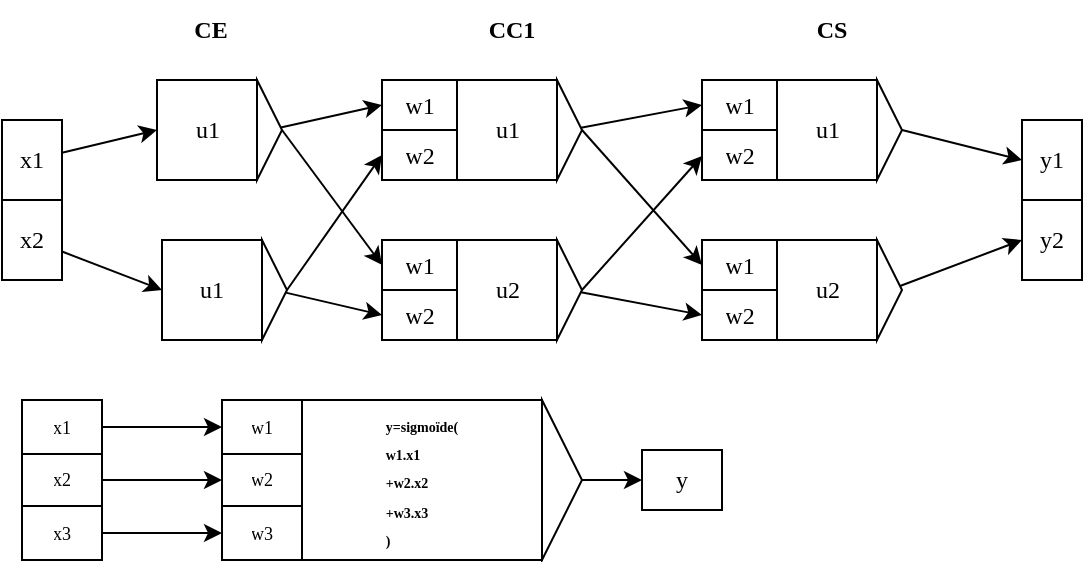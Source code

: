 <mxfile version="24.3.0" type="github">
  <diagram id="C5RBs43oDa-KdzZeNtuy" name="Page-1">
    <mxGraphModel dx="781" dy="423" grid="1" gridSize="10" guides="1" tooltips="1" connect="1" arrows="1" fold="1" page="1" pageScale="1" pageWidth="1169" pageHeight="827" math="0" shadow="0">
      <root>
        <mxCell id="WIyWlLk6GJQsqaUBKTNV-0" />
        <mxCell id="WIyWlLk6GJQsqaUBKTNV-1" parent="WIyWlLk6GJQsqaUBKTNV-0" />
        <mxCell id="LLCsSia3MjpJeiBKYf-Y-119" value="" style="shape=table;startSize=0;container=1;collapsible=0;childLayout=tableLayout;fontFamily=Verdana;fontSize=9;" vertex="1" parent="WIyWlLk6GJQsqaUBKTNV-1">
          <mxGeometry x="40" y="240" width="40" height="80" as="geometry" />
        </mxCell>
        <mxCell id="LLCsSia3MjpJeiBKYf-Y-120" value="" style="shape=tableRow;horizontal=0;startSize=0;swimlaneHead=0;swimlaneBody=0;strokeColor=inherit;top=0;left=0;bottom=0;right=0;collapsible=0;dropTarget=0;fillColor=none;points=[[0,0.5],[1,0.5]];portConstraint=eastwest;fontFamily=Verdana;fontSize=9;" vertex="1" parent="LLCsSia3MjpJeiBKYf-Y-119">
          <mxGeometry width="40" height="27" as="geometry" />
        </mxCell>
        <mxCell id="LLCsSia3MjpJeiBKYf-Y-121" value="x1" style="shape=partialRectangle;html=1;whiteSpace=wrap;connectable=0;strokeColor=inherit;overflow=hidden;fillColor=none;top=0;left=0;bottom=0;right=0;pointerEvents=1;fontFamily=Verdana;fontSize=9;" vertex="1" parent="LLCsSia3MjpJeiBKYf-Y-120">
          <mxGeometry width="40" height="27" as="geometry">
            <mxRectangle width="40" height="27" as="alternateBounds" />
          </mxGeometry>
        </mxCell>
        <mxCell id="LLCsSia3MjpJeiBKYf-Y-122" value="" style="shape=tableRow;horizontal=0;startSize=0;swimlaneHead=0;swimlaneBody=0;strokeColor=inherit;top=0;left=0;bottom=0;right=0;collapsible=0;dropTarget=0;fillColor=none;points=[[0,0.5],[1,0.5]];portConstraint=eastwest;fontFamily=Verdana;fontSize=9;" vertex="1" parent="LLCsSia3MjpJeiBKYf-Y-119">
          <mxGeometry y="27" width="40" height="26" as="geometry" />
        </mxCell>
        <mxCell id="LLCsSia3MjpJeiBKYf-Y-123" value="x2" style="shape=partialRectangle;html=1;whiteSpace=wrap;connectable=0;strokeColor=inherit;overflow=hidden;fillColor=none;top=0;left=0;bottom=0;right=0;pointerEvents=1;fontFamily=Verdana;fontSize=9;" vertex="1" parent="LLCsSia3MjpJeiBKYf-Y-122">
          <mxGeometry width="40" height="26" as="geometry">
            <mxRectangle width="40" height="26" as="alternateBounds" />
          </mxGeometry>
        </mxCell>
        <mxCell id="LLCsSia3MjpJeiBKYf-Y-124" value="" style="shape=tableRow;horizontal=0;startSize=0;swimlaneHead=0;swimlaneBody=0;strokeColor=inherit;top=0;left=0;bottom=0;right=0;collapsible=0;dropTarget=0;fillColor=none;points=[[0,0.5],[1,0.5]];portConstraint=eastwest;fontFamily=Verdana;fontSize=9;" vertex="1" parent="LLCsSia3MjpJeiBKYf-Y-119">
          <mxGeometry y="53" width="40" height="27" as="geometry" />
        </mxCell>
        <mxCell id="LLCsSia3MjpJeiBKYf-Y-125" value="x3" style="shape=partialRectangle;html=1;whiteSpace=wrap;connectable=0;strokeColor=inherit;overflow=hidden;fillColor=none;top=0;left=0;bottom=0;right=0;pointerEvents=1;fontFamily=Verdana;fontSize=9;" vertex="1" parent="LLCsSia3MjpJeiBKYf-Y-124">
          <mxGeometry width="40" height="27" as="geometry">
            <mxRectangle width="40" height="27" as="alternateBounds" />
          </mxGeometry>
        </mxCell>
        <mxCell id="LLCsSia3MjpJeiBKYf-Y-131" value="" style="shape=table;startSize=0;container=1;collapsible=0;childLayout=tableLayout;fontFamily=Verdana;fontSize=9;" vertex="1" parent="WIyWlLk6GJQsqaUBKTNV-1">
          <mxGeometry x="140" y="240" width="40" height="80" as="geometry" />
        </mxCell>
        <mxCell id="LLCsSia3MjpJeiBKYf-Y-132" value="" style="shape=tableRow;horizontal=0;startSize=0;swimlaneHead=0;swimlaneBody=0;strokeColor=inherit;top=0;left=0;bottom=0;right=0;collapsible=0;dropTarget=0;fillColor=none;points=[[0,0.5],[1,0.5]];portConstraint=eastwest;fontFamily=Verdana;fontSize=9;" vertex="1" parent="LLCsSia3MjpJeiBKYf-Y-131">
          <mxGeometry width="40" height="27" as="geometry" />
        </mxCell>
        <mxCell id="LLCsSia3MjpJeiBKYf-Y-133" value="w1" style="shape=partialRectangle;html=1;whiteSpace=wrap;connectable=0;strokeColor=inherit;overflow=hidden;fillColor=none;top=0;left=0;bottom=0;right=0;pointerEvents=1;fontFamily=Verdana;fontSize=9;" vertex="1" parent="LLCsSia3MjpJeiBKYf-Y-132">
          <mxGeometry width="40" height="27" as="geometry">
            <mxRectangle width="40" height="27" as="alternateBounds" />
          </mxGeometry>
        </mxCell>
        <mxCell id="LLCsSia3MjpJeiBKYf-Y-134" value="" style="shape=tableRow;horizontal=0;startSize=0;swimlaneHead=0;swimlaneBody=0;strokeColor=inherit;top=0;left=0;bottom=0;right=0;collapsible=0;dropTarget=0;fillColor=none;points=[[0,0.5],[1,0.5]];portConstraint=eastwest;fontFamily=Verdana;fontSize=9;" vertex="1" parent="LLCsSia3MjpJeiBKYf-Y-131">
          <mxGeometry y="27" width="40" height="26" as="geometry" />
        </mxCell>
        <mxCell id="LLCsSia3MjpJeiBKYf-Y-135" value="w2" style="shape=partialRectangle;html=1;whiteSpace=wrap;connectable=0;strokeColor=inherit;overflow=hidden;fillColor=none;top=0;left=0;bottom=0;right=0;pointerEvents=1;fontFamily=Verdana;fontSize=9;" vertex="1" parent="LLCsSia3MjpJeiBKYf-Y-134">
          <mxGeometry width="40" height="26" as="geometry">
            <mxRectangle width="40" height="26" as="alternateBounds" />
          </mxGeometry>
        </mxCell>
        <mxCell id="LLCsSia3MjpJeiBKYf-Y-136" value="" style="shape=tableRow;horizontal=0;startSize=0;swimlaneHead=0;swimlaneBody=0;strokeColor=inherit;top=0;left=0;bottom=0;right=0;collapsible=0;dropTarget=0;fillColor=none;points=[[0,0.5],[1,0.5]];portConstraint=eastwest;fontFamily=Verdana;fontSize=9;" vertex="1" parent="LLCsSia3MjpJeiBKYf-Y-131">
          <mxGeometry y="53" width="40" height="27" as="geometry" />
        </mxCell>
        <mxCell id="LLCsSia3MjpJeiBKYf-Y-137" value="w3" style="shape=partialRectangle;html=1;whiteSpace=wrap;connectable=0;strokeColor=inherit;overflow=hidden;fillColor=none;top=0;left=0;bottom=0;right=0;pointerEvents=1;fontFamily=Verdana;fontSize=9;" vertex="1" parent="LLCsSia3MjpJeiBKYf-Y-136">
          <mxGeometry width="40" height="27" as="geometry">
            <mxRectangle width="40" height="27" as="alternateBounds" />
          </mxGeometry>
        </mxCell>
        <mxCell id="LLCsSia3MjpJeiBKYf-Y-141" value="&lt;div style=&quot;text-align: left;&quot;&gt;&lt;span style=&quot;background-color: initial; font-size: 7px;&quot;&gt;&lt;b&gt;y=sigmoïde(&lt;/b&gt;&lt;/span&gt;&lt;/div&gt;&lt;div style=&quot;text-align: left;&quot;&gt;&lt;span style=&quot;background-color: initial; font-size: 7px;&quot;&gt;&lt;b&gt;w1.x1&lt;/b&gt;&lt;/span&gt;&lt;/div&gt;&lt;div style=&quot;text-align: left;&quot;&gt;&lt;span style=&quot;background-color: initial; font-size: 7px;&quot;&gt;&lt;b&gt;+w2.x2&lt;/b&gt;&lt;/span&gt;&lt;/div&gt;&lt;div style=&quot;text-align: left;&quot;&gt;&lt;b&gt;&lt;font style=&quot;background-color: initial; font-size: 7px;&quot;&gt;+&lt;/font&gt;&lt;span style=&quot;background-color: initial; font-size: 7px;&quot;&gt;w3.x3&lt;/span&gt;&lt;/b&gt;&lt;/div&gt;&lt;div style=&quot;text-align: left;&quot;&gt;&lt;span style=&quot;background-color: initial; font-size: 7px;&quot;&gt;&lt;b&gt;)&lt;/b&gt;&lt;/span&gt;&lt;/div&gt;" style="rounded=0;whiteSpace=wrap;html=1;fontFamily=Verdana;" vertex="1" parent="WIyWlLk6GJQsqaUBKTNV-1">
          <mxGeometry x="180" y="240" width="120" height="80" as="geometry" />
        </mxCell>
        <mxCell id="LLCsSia3MjpJeiBKYf-Y-157" style="edgeStyle=none;rounded=0;orthogonalLoop=1;jettySize=auto;html=1;entryX=0;entryY=0.5;entryDx=0;entryDy=0;fontFamily=Verdana;" edge="1" parent="WIyWlLk6GJQsqaUBKTNV-1" source="LLCsSia3MjpJeiBKYf-Y-142" target="LLCsSia3MjpJeiBKYf-Y-154">
          <mxGeometry relative="1" as="geometry" />
        </mxCell>
        <mxCell id="LLCsSia3MjpJeiBKYf-Y-142" value="" style="triangle;whiteSpace=wrap;html=1;fontFamily=Verdana;" vertex="1" parent="WIyWlLk6GJQsqaUBKTNV-1">
          <mxGeometry x="300" y="240" width="20" height="80" as="geometry" />
        </mxCell>
        <mxCell id="LLCsSia3MjpJeiBKYf-Y-143" style="edgeStyle=none;rounded=0;orthogonalLoop=1;jettySize=auto;html=1;entryX=0;entryY=0.5;entryDx=0;entryDy=0;fontFamily=Verdana;" edge="1" parent="WIyWlLk6GJQsqaUBKTNV-1" source="LLCsSia3MjpJeiBKYf-Y-120" target="LLCsSia3MjpJeiBKYf-Y-132">
          <mxGeometry relative="1" as="geometry" />
        </mxCell>
        <mxCell id="LLCsSia3MjpJeiBKYf-Y-144" style="edgeStyle=none;rounded=0;orthogonalLoop=1;jettySize=auto;html=1;entryX=0;entryY=0.5;entryDx=0;entryDy=0;fontFamily=Verdana;" edge="1" parent="WIyWlLk6GJQsqaUBKTNV-1" source="LLCsSia3MjpJeiBKYf-Y-122" target="LLCsSia3MjpJeiBKYf-Y-134">
          <mxGeometry relative="1" as="geometry" />
        </mxCell>
        <mxCell id="LLCsSia3MjpJeiBKYf-Y-145" style="edgeStyle=none;rounded=0;orthogonalLoop=1;jettySize=auto;html=1;entryX=0;entryY=0.5;entryDx=0;entryDy=0;fontFamily=Verdana;" edge="1" parent="WIyWlLk6GJQsqaUBKTNV-1" source="LLCsSia3MjpJeiBKYf-Y-124" target="LLCsSia3MjpJeiBKYf-Y-136">
          <mxGeometry relative="1" as="geometry" />
        </mxCell>
        <mxCell id="LLCsSia3MjpJeiBKYf-Y-153" value="" style="shape=table;startSize=0;container=1;collapsible=0;childLayout=tableLayout;fontFamily=Verdana;" vertex="1" parent="WIyWlLk6GJQsqaUBKTNV-1">
          <mxGeometry x="350" y="265" width="40" height="30" as="geometry" />
        </mxCell>
        <mxCell id="LLCsSia3MjpJeiBKYf-Y-154" value="" style="shape=tableRow;horizontal=0;startSize=0;swimlaneHead=0;swimlaneBody=0;strokeColor=inherit;top=0;left=0;bottom=0;right=0;collapsible=0;dropTarget=0;fillColor=none;points=[[0,0.5],[1,0.5]];portConstraint=eastwest;fontFamily=Verdana;" vertex="1" parent="LLCsSia3MjpJeiBKYf-Y-153">
          <mxGeometry width="40" height="30" as="geometry" />
        </mxCell>
        <mxCell id="LLCsSia3MjpJeiBKYf-Y-155" value="y" style="shape=partialRectangle;html=1;whiteSpace=wrap;connectable=0;strokeColor=inherit;overflow=hidden;fillColor=none;top=0;left=0;bottom=0;right=0;pointerEvents=1;fontFamily=Verdana;" vertex="1" parent="LLCsSia3MjpJeiBKYf-Y-154">
          <mxGeometry width="40" height="30" as="geometry">
            <mxRectangle width="40" height="30" as="alternateBounds" />
          </mxGeometry>
        </mxCell>
        <mxCell id="LLCsSia3MjpJeiBKYf-Y-158" value="" style="group;fontFamily=Verdana;" vertex="1" connectable="0" parent="WIyWlLk6GJQsqaUBKTNV-1">
          <mxGeometry x="220" y="80" width="100" height="50" as="geometry" />
        </mxCell>
        <mxCell id="LLCsSia3MjpJeiBKYf-Y-146" value="" style="shape=table;startSize=0;container=1;collapsible=0;childLayout=tableLayout;fontFamily=Verdana;" vertex="1" parent="LLCsSia3MjpJeiBKYf-Y-158">
          <mxGeometry width="37.5" height="50" as="geometry" />
        </mxCell>
        <mxCell id="LLCsSia3MjpJeiBKYf-Y-147" value="" style="shape=tableRow;horizontal=0;startSize=0;swimlaneHead=0;swimlaneBody=0;strokeColor=inherit;top=0;left=0;bottom=0;right=0;collapsible=0;dropTarget=0;fillColor=none;points=[[0,0.5],[1,0.5]];portConstraint=eastwest;fontFamily=Verdana;" vertex="1" parent="LLCsSia3MjpJeiBKYf-Y-146">
          <mxGeometry width="37.5" height="25" as="geometry" />
        </mxCell>
        <mxCell id="LLCsSia3MjpJeiBKYf-Y-148" value="w1" style="shape=partialRectangle;html=1;whiteSpace=wrap;connectable=0;strokeColor=inherit;overflow=hidden;fillColor=none;top=0;left=0;bottom=0;right=0;pointerEvents=1;fontFamily=Verdana;" vertex="1" parent="LLCsSia3MjpJeiBKYf-Y-147">
          <mxGeometry width="38" height="25" as="geometry">
            <mxRectangle width="38" height="25" as="alternateBounds" />
          </mxGeometry>
        </mxCell>
        <mxCell id="LLCsSia3MjpJeiBKYf-Y-149" value="" style="shape=tableRow;horizontal=0;startSize=0;swimlaneHead=0;swimlaneBody=0;strokeColor=inherit;top=0;left=0;bottom=0;right=0;collapsible=0;dropTarget=0;fillColor=none;points=[[0,0.5],[1,0.5]];portConstraint=eastwest;fontFamily=Verdana;" vertex="1" parent="LLCsSia3MjpJeiBKYf-Y-146">
          <mxGeometry y="25" width="37.5" height="25" as="geometry" />
        </mxCell>
        <mxCell id="LLCsSia3MjpJeiBKYf-Y-150" value="w2" style="shape=partialRectangle;html=1;whiteSpace=wrap;connectable=0;strokeColor=inherit;overflow=hidden;fillColor=none;top=0;left=0;bottom=0;right=0;pointerEvents=1;fontFamily=Verdana;" vertex="1" parent="LLCsSia3MjpJeiBKYf-Y-149">
          <mxGeometry width="38" height="25" as="geometry">
            <mxRectangle width="38" height="25" as="alternateBounds" />
          </mxGeometry>
        </mxCell>
        <mxCell id="LLCsSia3MjpJeiBKYf-Y-151" value="u1" style="whiteSpace=wrap;html=1;aspect=fixed;fontFamily=Verdana;" vertex="1" parent="LLCsSia3MjpJeiBKYf-Y-158">
          <mxGeometry x="37.5" width="50" height="50" as="geometry" />
        </mxCell>
        <mxCell id="LLCsSia3MjpJeiBKYf-Y-152" value="" style="triangle;whiteSpace=wrap;html=1;fontFamily=Verdana;" vertex="1" parent="LLCsSia3MjpJeiBKYf-Y-158">
          <mxGeometry x="87.5" width="12.5" height="50" as="geometry" />
        </mxCell>
        <mxCell id="LLCsSia3MjpJeiBKYf-Y-159" value="" style="group;fontFamily=Verdana;" vertex="1" connectable="0" parent="WIyWlLk6GJQsqaUBKTNV-1">
          <mxGeometry x="220" y="160" width="100" height="50" as="geometry" />
        </mxCell>
        <mxCell id="LLCsSia3MjpJeiBKYf-Y-160" value="" style="shape=table;startSize=0;container=1;collapsible=0;childLayout=tableLayout;fontFamily=Verdana;" vertex="1" parent="LLCsSia3MjpJeiBKYf-Y-159">
          <mxGeometry width="37.5" height="50" as="geometry" />
        </mxCell>
        <mxCell id="LLCsSia3MjpJeiBKYf-Y-161" value="" style="shape=tableRow;horizontal=0;startSize=0;swimlaneHead=0;swimlaneBody=0;strokeColor=inherit;top=0;left=0;bottom=0;right=0;collapsible=0;dropTarget=0;fillColor=none;points=[[0,0.5],[1,0.5]];portConstraint=eastwest;fontFamily=Verdana;" vertex="1" parent="LLCsSia3MjpJeiBKYf-Y-160">
          <mxGeometry width="37.5" height="25" as="geometry" />
        </mxCell>
        <mxCell id="LLCsSia3MjpJeiBKYf-Y-162" value="w1" style="shape=partialRectangle;html=1;whiteSpace=wrap;connectable=0;strokeColor=inherit;overflow=hidden;fillColor=none;top=0;left=0;bottom=0;right=0;pointerEvents=1;fontFamily=Verdana;" vertex="1" parent="LLCsSia3MjpJeiBKYf-Y-161">
          <mxGeometry width="38" height="25" as="geometry">
            <mxRectangle width="38" height="25" as="alternateBounds" />
          </mxGeometry>
        </mxCell>
        <mxCell id="LLCsSia3MjpJeiBKYf-Y-163" value="" style="shape=tableRow;horizontal=0;startSize=0;swimlaneHead=0;swimlaneBody=0;strokeColor=inherit;top=0;left=0;bottom=0;right=0;collapsible=0;dropTarget=0;fillColor=none;points=[[0,0.5],[1,0.5]];portConstraint=eastwest;fontFamily=Verdana;" vertex="1" parent="LLCsSia3MjpJeiBKYf-Y-160">
          <mxGeometry y="25" width="37.5" height="25" as="geometry" />
        </mxCell>
        <mxCell id="LLCsSia3MjpJeiBKYf-Y-164" value="w2" style="shape=partialRectangle;html=1;whiteSpace=wrap;connectable=0;strokeColor=inherit;overflow=hidden;fillColor=none;top=0;left=0;bottom=0;right=0;pointerEvents=1;fontFamily=Verdana;" vertex="1" parent="LLCsSia3MjpJeiBKYf-Y-163">
          <mxGeometry width="38" height="25" as="geometry">
            <mxRectangle width="38" height="25" as="alternateBounds" />
          </mxGeometry>
        </mxCell>
        <mxCell id="LLCsSia3MjpJeiBKYf-Y-165" value="u2" style="whiteSpace=wrap;html=1;aspect=fixed;fontFamily=Verdana;" vertex="1" parent="LLCsSia3MjpJeiBKYf-Y-159">
          <mxGeometry x="37.5" width="50" height="50" as="geometry" />
        </mxCell>
        <mxCell id="LLCsSia3MjpJeiBKYf-Y-166" value="" style="triangle;whiteSpace=wrap;html=1;fontFamily=Verdana;" vertex="1" parent="LLCsSia3MjpJeiBKYf-Y-159">
          <mxGeometry x="87.5" width="12.5" height="50" as="geometry" />
        </mxCell>
        <mxCell id="LLCsSia3MjpJeiBKYf-Y-167" value="" style="group;fontFamily=Verdana;" vertex="1" connectable="0" parent="WIyWlLk6GJQsqaUBKTNV-1">
          <mxGeometry x="380" y="80" width="100" height="50" as="geometry" />
        </mxCell>
        <mxCell id="LLCsSia3MjpJeiBKYf-Y-168" value="" style="shape=table;startSize=0;container=1;collapsible=0;childLayout=tableLayout;fontFamily=Verdana;" vertex="1" parent="LLCsSia3MjpJeiBKYf-Y-167">
          <mxGeometry width="37.5" height="50" as="geometry" />
        </mxCell>
        <mxCell id="LLCsSia3MjpJeiBKYf-Y-169" value="" style="shape=tableRow;horizontal=0;startSize=0;swimlaneHead=0;swimlaneBody=0;strokeColor=inherit;top=0;left=0;bottom=0;right=0;collapsible=0;dropTarget=0;fillColor=none;points=[[0,0.5],[1,0.5]];portConstraint=eastwest;fontFamily=Verdana;" vertex="1" parent="LLCsSia3MjpJeiBKYf-Y-168">
          <mxGeometry width="37.5" height="25" as="geometry" />
        </mxCell>
        <mxCell id="LLCsSia3MjpJeiBKYf-Y-170" value="w1" style="shape=partialRectangle;html=1;whiteSpace=wrap;connectable=0;strokeColor=inherit;overflow=hidden;fillColor=none;top=0;left=0;bottom=0;right=0;pointerEvents=1;fontFamily=Verdana;" vertex="1" parent="LLCsSia3MjpJeiBKYf-Y-169">
          <mxGeometry width="38" height="25" as="geometry">
            <mxRectangle width="38" height="25" as="alternateBounds" />
          </mxGeometry>
        </mxCell>
        <mxCell id="LLCsSia3MjpJeiBKYf-Y-171" value="" style="shape=tableRow;horizontal=0;startSize=0;swimlaneHead=0;swimlaneBody=0;strokeColor=inherit;top=0;left=0;bottom=0;right=0;collapsible=0;dropTarget=0;fillColor=none;points=[[0,0.5],[1,0.5]];portConstraint=eastwest;fontFamily=Verdana;" vertex="1" parent="LLCsSia3MjpJeiBKYf-Y-168">
          <mxGeometry y="25" width="37.5" height="25" as="geometry" />
        </mxCell>
        <mxCell id="LLCsSia3MjpJeiBKYf-Y-172" value="w2" style="shape=partialRectangle;html=1;whiteSpace=wrap;connectable=0;strokeColor=inherit;overflow=hidden;fillColor=none;top=0;left=0;bottom=0;right=0;pointerEvents=1;fontFamily=Verdana;" vertex="1" parent="LLCsSia3MjpJeiBKYf-Y-171">
          <mxGeometry width="38" height="25" as="geometry">
            <mxRectangle width="38" height="25" as="alternateBounds" />
          </mxGeometry>
        </mxCell>
        <mxCell id="LLCsSia3MjpJeiBKYf-Y-173" value="u1" style="whiteSpace=wrap;html=1;aspect=fixed;fontFamily=Verdana;" vertex="1" parent="LLCsSia3MjpJeiBKYf-Y-167">
          <mxGeometry x="37.5" width="50" height="50" as="geometry" />
        </mxCell>
        <mxCell id="LLCsSia3MjpJeiBKYf-Y-174" value="" style="triangle;whiteSpace=wrap;html=1;fontFamily=Verdana;" vertex="1" parent="LLCsSia3MjpJeiBKYf-Y-167">
          <mxGeometry x="87.5" width="12.5" height="50" as="geometry" />
        </mxCell>
        <mxCell id="LLCsSia3MjpJeiBKYf-Y-175" value="" style="group;fontFamily=Verdana;" vertex="1" connectable="0" parent="WIyWlLk6GJQsqaUBKTNV-1">
          <mxGeometry x="380" y="160" width="100" height="50" as="geometry" />
        </mxCell>
        <mxCell id="LLCsSia3MjpJeiBKYf-Y-176" value="" style="shape=table;startSize=0;container=1;collapsible=0;childLayout=tableLayout;fontFamily=Verdana;" vertex="1" parent="LLCsSia3MjpJeiBKYf-Y-175">
          <mxGeometry width="37.5" height="50" as="geometry" />
        </mxCell>
        <mxCell id="LLCsSia3MjpJeiBKYf-Y-177" value="" style="shape=tableRow;horizontal=0;startSize=0;swimlaneHead=0;swimlaneBody=0;strokeColor=inherit;top=0;left=0;bottom=0;right=0;collapsible=0;dropTarget=0;fillColor=none;points=[[0,0.5],[1,0.5]];portConstraint=eastwest;fontFamily=Verdana;" vertex="1" parent="LLCsSia3MjpJeiBKYf-Y-176">
          <mxGeometry width="37.5" height="25" as="geometry" />
        </mxCell>
        <mxCell id="LLCsSia3MjpJeiBKYf-Y-178" value="w1" style="shape=partialRectangle;html=1;whiteSpace=wrap;connectable=0;strokeColor=inherit;overflow=hidden;fillColor=none;top=0;left=0;bottom=0;right=0;pointerEvents=1;fontFamily=Verdana;" vertex="1" parent="LLCsSia3MjpJeiBKYf-Y-177">
          <mxGeometry width="38" height="25" as="geometry">
            <mxRectangle width="38" height="25" as="alternateBounds" />
          </mxGeometry>
        </mxCell>
        <mxCell id="LLCsSia3MjpJeiBKYf-Y-179" value="" style="shape=tableRow;horizontal=0;startSize=0;swimlaneHead=0;swimlaneBody=0;strokeColor=inherit;top=0;left=0;bottom=0;right=0;collapsible=0;dropTarget=0;fillColor=none;points=[[0,0.5],[1,0.5]];portConstraint=eastwest;fontFamily=Verdana;" vertex="1" parent="LLCsSia3MjpJeiBKYf-Y-176">
          <mxGeometry y="25" width="37.5" height="25" as="geometry" />
        </mxCell>
        <mxCell id="LLCsSia3MjpJeiBKYf-Y-180" value="w2" style="shape=partialRectangle;html=1;whiteSpace=wrap;connectable=0;strokeColor=inherit;overflow=hidden;fillColor=none;top=0;left=0;bottom=0;right=0;pointerEvents=1;fontFamily=Verdana;" vertex="1" parent="LLCsSia3MjpJeiBKYf-Y-179">
          <mxGeometry width="38" height="25" as="geometry">
            <mxRectangle width="38" height="25" as="alternateBounds" />
          </mxGeometry>
        </mxCell>
        <mxCell id="LLCsSia3MjpJeiBKYf-Y-181" value="u2" style="whiteSpace=wrap;html=1;aspect=fixed;fontFamily=Verdana;" vertex="1" parent="LLCsSia3MjpJeiBKYf-Y-175">
          <mxGeometry x="37.5" width="50" height="50" as="geometry" />
        </mxCell>
        <mxCell id="LLCsSia3MjpJeiBKYf-Y-182" value="" style="triangle;whiteSpace=wrap;html=1;fontFamily=Verdana;" vertex="1" parent="LLCsSia3MjpJeiBKYf-Y-175">
          <mxGeometry x="87.5" width="12.5" height="50" as="geometry" />
        </mxCell>
        <mxCell id="LLCsSia3MjpJeiBKYf-Y-183" style="edgeStyle=none;rounded=0;orthogonalLoop=1;jettySize=auto;html=1;entryX=0;entryY=0.5;entryDx=0;entryDy=0;fontFamily=Verdana;" edge="1" parent="WIyWlLk6GJQsqaUBKTNV-1" source="LLCsSia3MjpJeiBKYf-Y-152" target="LLCsSia3MjpJeiBKYf-Y-169">
          <mxGeometry relative="1" as="geometry" />
        </mxCell>
        <mxCell id="LLCsSia3MjpJeiBKYf-Y-184" style="edgeStyle=none;rounded=0;orthogonalLoop=1;jettySize=auto;html=1;exitX=1;exitY=0.5;exitDx=0;exitDy=0;fontFamily=Verdana;" edge="1" parent="WIyWlLk6GJQsqaUBKTNV-1" source="LLCsSia3MjpJeiBKYf-Y-166">
          <mxGeometry relative="1" as="geometry">
            <mxPoint x="380" y="118" as="targetPoint" />
          </mxGeometry>
        </mxCell>
        <mxCell id="LLCsSia3MjpJeiBKYf-Y-186" style="edgeStyle=none;rounded=0;orthogonalLoop=1;jettySize=auto;html=1;entryX=0;entryY=0.5;entryDx=0;entryDy=0;fontFamily=Verdana;" edge="1" parent="WIyWlLk6GJQsqaUBKTNV-1" target="LLCsSia3MjpJeiBKYf-Y-177">
          <mxGeometry relative="1" as="geometry">
            <mxPoint x="320" y="105" as="sourcePoint" />
          </mxGeometry>
        </mxCell>
        <mxCell id="LLCsSia3MjpJeiBKYf-Y-187" style="edgeStyle=none;rounded=0;orthogonalLoop=1;jettySize=auto;html=1;entryX=0;entryY=0.5;entryDx=0;entryDy=0;fontFamily=Verdana;" edge="1" parent="WIyWlLk6GJQsqaUBKTNV-1" source="LLCsSia3MjpJeiBKYf-Y-166" target="LLCsSia3MjpJeiBKYf-Y-179">
          <mxGeometry relative="1" as="geometry" />
        </mxCell>
        <mxCell id="LLCsSia3MjpJeiBKYf-Y-188" value="" style="shape=table;startSize=0;container=1;collapsible=0;childLayout=tableLayout;fontFamily=Verdana;" vertex="1" parent="WIyWlLk6GJQsqaUBKTNV-1">
          <mxGeometry x="540" y="100" width="30" height="80" as="geometry" />
        </mxCell>
        <mxCell id="LLCsSia3MjpJeiBKYf-Y-189" value="" style="shape=tableRow;horizontal=0;startSize=0;swimlaneHead=0;swimlaneBody=0;strokeColor=inherit;top=0;left=0;bottom=0;right=0;collapsible=0;dropTarget=0;fillColor=none;points=[[0,0.5],[1,0.5]];portConstraint=eastwest;fontFamily=Verdana;" vertex="1" parent="LLCsSia3MjpJeiBKYf-Y-188">
          <mxGeometry width="30" height="40" as="geometry" />
        </mxCell>
        <mxCell id="LLCsSia3MjpJeiBKYf-Y-190" value="y1" style="shape=partialRectangle;html=1;whiteSpace=wrap;connectable=0;strokeColor=inherit;overflow=hidden;fillColor=none;top=0;left=0;bottom=0;right=0;pointerEvents=1;fontFamily=Verdana;" vertex="1" parent="LLCsSia3MjpJeiBKYf-Y-189">
          <mxGeometry width="30" height="40" as="geometry">
            <mxRectangle width="30" height="40" as="alternateBounds" />
          </mxGeometry>
        </mxCell>
        <mxCell id="LLCsSia3MjpJeiBKYf-Y-191" value="" style="shape=tableRow;horizontal=0;startSize=0;swimlaneHead=0;swimlaneBody=0;strokeColor=inherit;top=0;left=0;bottom=0;right=0;collapsible=0;dropTarget=0;fillColor=none;points=[[0,0.5],[1,0.5]];portConstraint=eastwest;fontFamily=Verdana;" vertex="1" parent="LLCsSia3MjpJeiBKYf-Y-188">
          <mxGeometry y="40" width="30" height="40" as="geometry" />
        </mxCell>
        <mxCell id="LLCsSia3MjpJeiBKYf-Y-192" value="y2" style="shape=partialRectangle;html=1;whiteSpace=wrap;connectable=0;strokeColor=inherit;overflow=hidden;fillColor=none;top=0;left=0;bottom=0;right=0;pointerEvents=1;fontFamily=Verdana;" vertex="1" parent="LLCsSia3MjpJeiBKYf-Y-191">
          <mxGeometry width="30" height="40" as="geometry">
            <mxRectangle width="30" height="40" as="alternateBounds" />
          </mxGeometry>
        </mxCell>
        <mxCell id="LLCsSia3MjpJeiBKYf-Y-193" style="edgeStyle=none;rounded=0;orthogonalLoop=1;jettySize=auto;html=1;entryX=0;entryY=0.5;entryDx=0;entryDy=0;exitX=1;exitY=0.5;exitDx=0;exitDy=0;fontFamily=Verdana;" edge="1" parent="WIyWlLk6GJQsqaUBKTNV-1" source="LLCsSia3MjpJeiBKYf-Y-174" target="LLCsSia3MjpJeiBKYf-Y-189">
          <mxGeometry relative="1" as="geometry" />
        </mxCell>
        <mxCell id="LLCsSia3MjpJeiBKYf-Y-194" style="edgeStyle=none;rounded=0;orthogonalLoop=1;jettySize=auto;html=1;entryX=0;entryY=0.5;entryDx=0;entryDy=0;fontFamily=Verdana;" edge="1" parent="WIyWlLk6GJQsqaUBKTNV-1" source="LLCsSia3MjpJeiBKYf-Y-182" target="LLCsSia3MjpJeiBKYf-Y-191">
          <mxGeometry relative="1" as="geometry" />
        </mxCell>
        <mxCell id="LLCsSia3MjpJeiBKYf-Y-203" style="edgeStyle=none;rounded=0;orthogonalLoop=1;jettySize=auto;html=1;entryX=0;entryY=0.5;entryDx=0;entryDy=0;fontFamily=Verdana;" edge="1" parent="WIyWlLk6GJQsqaUBKTNV-1" source="LLCsSia3MjpJeiBKYf-Y-202" target="LLCsSia3MjpJeiBKYf-Y-147">
          <mxGeometry relative="1" as="geometry" />
        </mxCell>
        <mxCell id="LLCsSia3MjpJeiBKYf-Y-204" value="" style="group;fontFamily=Verdana;" vertex="1" connectable="0" parent="WIyWlLk6GJQsqaUBKTNV-1">
          <mxGeometry x="107.5" y="80" width="62.5" height="50" as="geometry" />
        </mxCell>
        <mxCell id="LLCsSia3MjpJeiBKYf-Y-201" value="u1" style="whiteSpace=wrap;html=1;aspect=fixed;fontFamily=Verdana;" vertex="1" parent="LLCsSia3MjpJeiBKYf-Y-204">
          <mxGeometry width="50" height="50" as="geometry" />
        </mxCell>
        <mxCell id="LLCsSia3MjpJeiBKYf-Y-202" value="" style="triangle;whiteSpace=wrap;html=1;fontFamily=Verdana;" vertex="1" parent="LLCsSia3MjpJeiBKYf-Y-204">
          <mxGeometry x="50" width="12.5" height="50" as="geometry" />
        </mxCell>
        <mxCell id="LLCsSia3MjpJeiBKYf-Y-205" style="edgeStyle=none;rounded=0;orthogonalLoop=1;jettySize=auto;html=1;entryX=0;entryY=0.5;entryDx=0;entryDy=0;exitX=1;exitY=0.5;exitDx=0;exitDy=0;fontFamily=Verdana;" edge="1" parent="WIyWlLk6GJQsqaUBKTNV-1" source="LLCsSia3MjpJeiBKYf-Y-202" target="LLCsSia3MjpJeiBKYf-Y-161">
          <mxGeometry relative="1" as="geometry" />
        </mxCell>
        <mxCell id="LLCsSia3MjpJeiBKYf-Y-206" value="" style="group;fontFamily=Verdana;" vertex="1" connectable="0" parent="WIyWlLk6GJQsqaUBKTNV-1">
          <mxGeometry x="110" y="160" width="62.5" height="50" as="geometry" />
        </mxCell>
        <mxCell id="LLCsSia3MjpJeiBKYf-Y-207" value="u1" style="whiteSpace=wrap;html=1;aspect=fixed;fontFamily=Verdana;" vertex="1" parent="LLCsSia3MjpJeiBKYf-Y-206">
          <mxGeometry width="50" height="50" as="geometry" />
        </mxCell>
        <mxCell id="LLCsSia3MjpJeiBKYf-Y-208" value="" style="triangle;whiteSpace=wrap;html=1;fontFamily=Verdana;" vertex="1" parent="LLCsSia3MjpJeiBKYf-Y-206">
          <mxGeometry x="50" width="12.5" height="50" as="geometry" />
        </mxCell>
        <mxCell id="LLCsSia3MjpJeiBKYf-Y-209" style="edgeStyle=none;rounded=0;orthogonalLoop=1;jettySize=auto;html=1;entryX=0;entryY=0.5;entryDx=0;entryDy=0;exitX=1;exitY=0.5;exitDx=0;exitDy=0;fontFamily=Verdana;" edge="1" parent="WIyWlLk6GJQsqaUBKTNV-1" source="LLCsSia3MjpJeiBKYf-Y-208" target="LLCsSia3MjpJeiBKYf-Y-149">
          <mxGeometry relative="1" as="geometry" />
        </mxCell>
        <mxCell id="LLCsSia3MjpJeiBKYf-Y-210" style="edgeStyle=none;rounded=0;orthogonalLoop=1;jettySize=auto;html=1;entryX=0;entryY=0.5;entryDx=0;entryDy=0;fontFamily=Verdana;" edge="1" parent="WIyWlLk6GJQsqaUBKTNV-1" source="LLCsSia3MjpJeiBKYf-Y-208" target="LLCsSia3MjpJeiBKYf-Y-163">
          <mxGeometry relative="1" as="geometry" />
        </mxCell>
        <mxCell id="LLCsSia3MjpJeiBKYf-Y-211" value="" style="shape=table;startSize=0;container=1;collapsible=0;childLayout=tableLayout;fontFamily=Verdana;" vertex="1" parent="WIyWlLk6GJQsqaUBKTNV-1">
          <mxGeometry x="30" y="100" width="30" height="80" as="geometry" />
        </mxCell>
        <mxCell id="LLCsSia3MjpJeiBKYf-Y-212" value="" style="shape=tableRow;horizontal=0;startSize=0;swimlaneHead=0;swimlaneBody=0;strokeColor=inherit;top=0;left=0;bottom=0;right=0;collapsible=0;dropTarget=0;fillColor=none;points=[[0,0.5],[1,0.5]];portConstraint=eastwest;fontFamily=Verdana;" vertex="1" parent="LLCsSia3MjpJeiBKYf-Y-211">
          <mxGeometry width="30" height="40" as="geometry" />
        </mxCell>
        <mxCell id="LLCsSia3MjpJeiBKYf-Y-213" value="x1" style="shape=partialRectangle;html=1;whiteSpace=wrap;connectable=0;strokeColor=inherit;overflow=hidden;fillColor=none;top=0;left=0;bottom=0;right=0;pointerEvents=1;fontFamily=Verdana;" vertex="1" parent="LLCsSia3MjpJeiBKYf-Y-212">
          <mxGeometry width="30" height="40" as="geometry">
            <mxRectangle width="30" height="40" as="alternateBounds" />
          </mxGeometry>
        </mxCell>
        <mxCell id="LLCsSia3MjpJeiBKYf-Y-214" value="" style="shape=tableRow;horizontal=0;startSize=0;swimlaneHead=0;swimlaneBody=0;strokeColor=inherit;top=0;left=0;bottom=0;right=0;collapsible=0;dropTarget=0;fillColor=none;points=[[0,0.5],[1,0.5]];portConstraint=eastwest;fontFamily=Verdana;" vertex="1" parent="LLCsSia3MjpJeiBKYf-Y-211">
          <mxGeometry y="40" width="30" height="40" as="geometry" />
        </mxCell>
        <mxCell id="LLCsSia3MjpJeiBKYf-Y-215" value="x2" style="shape=partialRectangle;html=1;whiteSpace=wrap;connectable=0;strokeColor=inherit;overflow=hidden;fillColor=none;top=0;left=0;bottom=0;right=0;pointerEvents=1;fontFamily=Verdana;" vertex="1" parent="LLCsSia3MjpJeiBKYf-Y-214">
          <mxGeometry width="30" height="40" as="geometry">
            <mxRectangle width="30" height="40" as="alternateBounds" />
          </mxGeometry>
        </mxCell>
        <mxCell id="LLCsSia3MjpJeiBKYf-Y-216" style="edgeStyle=none;rounded=0;orthogonalLoop=1;jettySize=auto;html=1;entryX=0;entryY=0.5;entryDx=0;entryDy=0;fontFamily=Verdana;" edge="1" parent="WIyWlLk6GJQsqaUBKTNV-1" source="LLCsSia3MjpJeiBKYf-Y-212" target="LLCsSia3MjpJeiBKYf-Y-201">
          <mxGeometry relative="1" as="geometry" />
        </mxCell>
        <mxCell id="LLCsSia3MjpJeiBKYf-Y-217" style="edgeStyle=none;rounded=0;orthogonalLoop=1;jettySize=auto;html=1;entryX=0;entryY=0.5;entryDx=0;entryDy=0;fontFamily=Verdana;" edge="1" parent="WIyWlLk6GJQsqaUBKTNV-1" source="LLCsSia3MjpJeiBKYf-Y-214" target="LLCsSia3MjpJeiBKYf-Y-207">
          <mxGeometry relative="1" as="geometry" />
        </mxCell>
        <mxCell id="LLCsSia3MjpJeiBKYf-Y-218" value="CE" style="text;html=1;align=center;verticalAlign=middle;whiteSpace=wrap;rounded=0;fontFamily=Verdana;fontStyle=1" vertex="1" parent="WIyWlLk6GJQsqaUBKTNV-1">
          <mxGeometry x="107.5" y="40" width="52.5" height="30" as="geometry" />
        </mxCell>
        <mxCell id="LLCsSia3MjpJeiBKYf-Y-219" value="CC1" style="text;html=1;align=center;verticalAlign=middle;whiteSpace=wrap;rounded=0;fontFamily=Verdana;fontStyle=1" vertex="1" parent="WIyWlLk6GJQsqaUBKTNV-1">
          <mxGeometry x="260" y="40" width="50" height="30" as="geometry" />
        </mxCell>
        <mxCell id="LLCsSia3MjpJeiBKYf-Y-220" value="CS" style="text;html=1;align=center;verticalAlign=middle;whiteSpace=wrap;rounded=0;fontFamily=Verdana;fontStyle=1" vertex="1" parent="WIyWlLk6GJQsqaUBKTNV-1">
          <mxGeometry x="420" y="40" width="50" height="30" as="geometry" />
        </mxCell>
      </root>
    </mxGraphModel>
  </diagram>
</mxfile>
